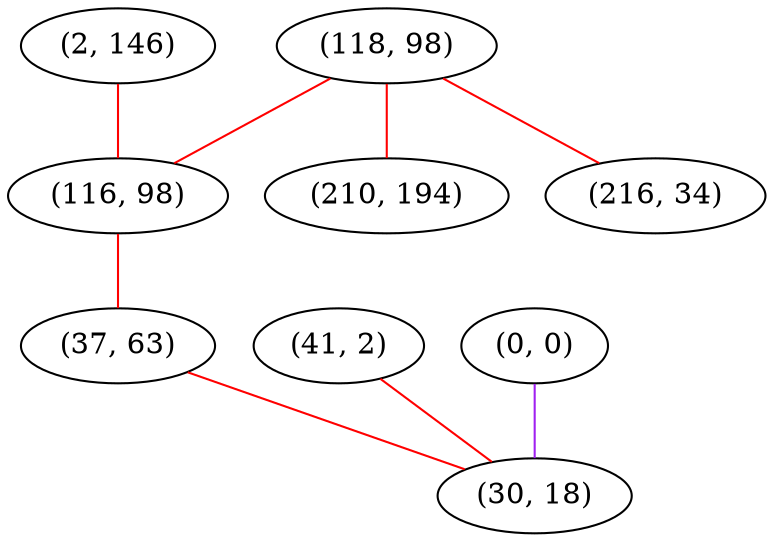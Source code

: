 graph "" {
"(118, 98)";
"(2, 146)";
"(41, 2)";
"(116, 98)";
"(210, 194)";
"(0, 0)";
"(37, 63)";
"(216, 34)";
"(30, 18)";
"(118, 98)" -- "(116, 98)"  [color=red, key=0, weight=1];
"(118, 98)" -- "(216, 34)"  [color=red, key=0, weight=1];
"(118, 98)" -- "(210, 194)"  [color=red, key=0, weight=1];
"(2, 146)" -- "(116, 98)"  [color=red, key=0, weight=1];
"(41, 2)" -- "(30, 18)"  [color=red, key=0, weight=1];
"(116, 98)" -- "(37, 63)"  [color=red, key=0, weight=1];
"(0, 0)" -- "(30, 18)"  [color=purple, key=0, weight=4];
"(37, 63)" -- "(30, 18)"  [color=red, key=0, weight=1];
}
